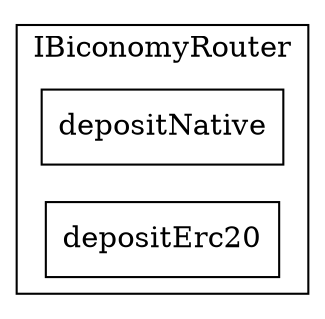 strict digraph {
rankdir="LR"
node [shape=box]
subgraph cluster_20_IBiconomyRouter {
label = "IBiconomyRouter"
"20_depositNative" [label="depositNative"]
"20_depositErc20" [label="depositErc20"]
}subgraph cluster_solidity {
label = "[Solidity]"
}
}